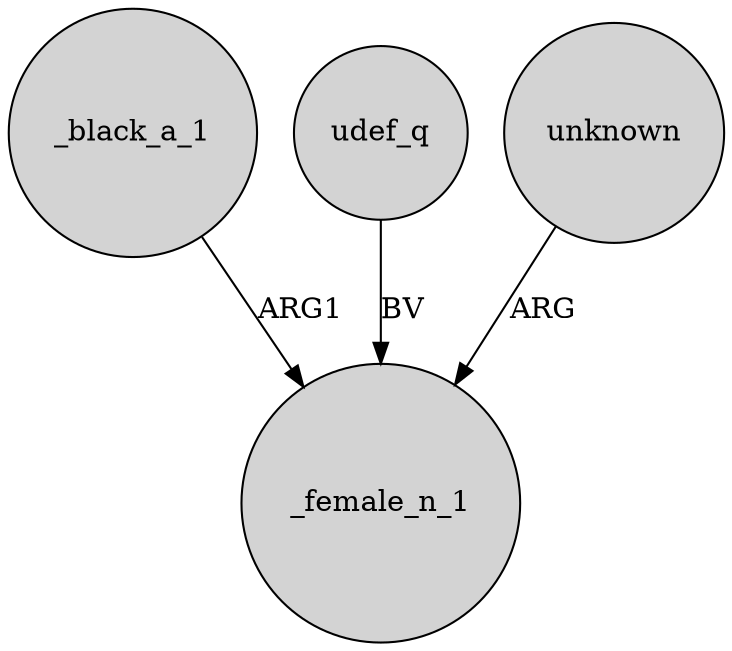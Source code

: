 digraph {
	node [shape=circle style=filled]
	_black_a_1 -> _female_n_1 [label=ARG1]
	udef_q -> _female_n_1 [label=BV]
	unknown -> _female_n_1 [label=ARG]
}
